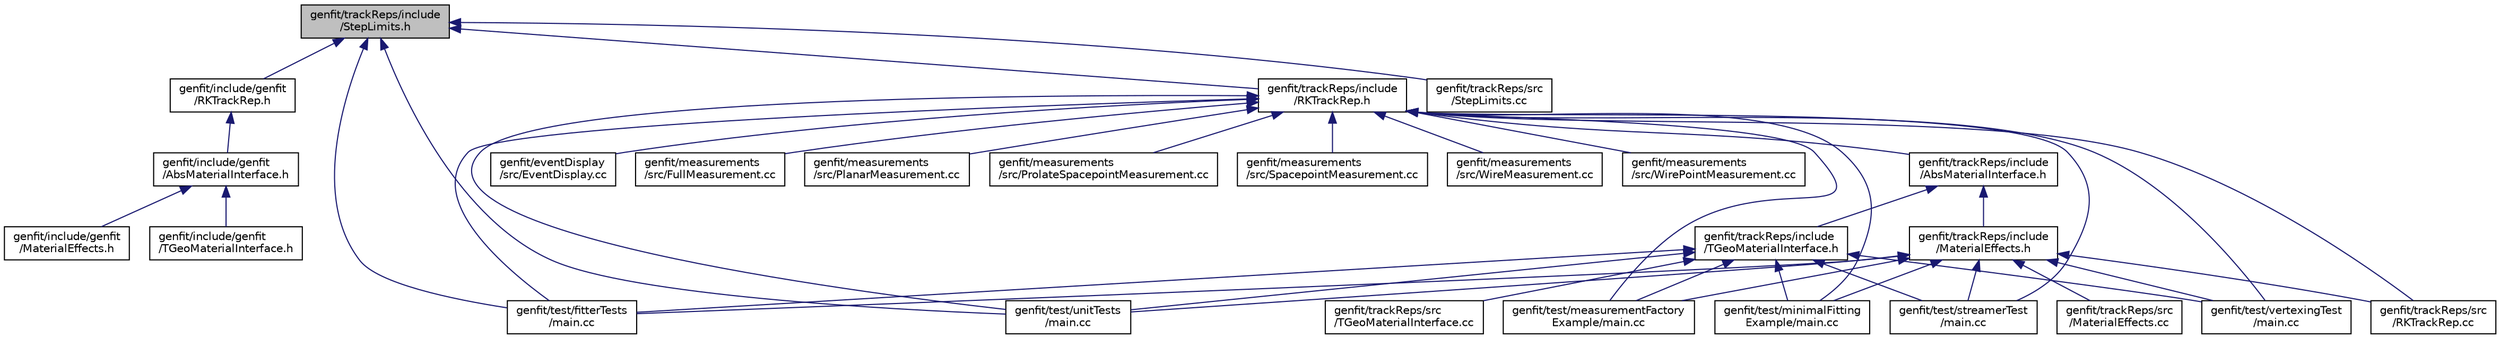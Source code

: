 digraph "genfit/trackReps/include/StepLimits.h"
{
 // LATEX_PDF_SIZE
  edge [fontname="Helvetica",fontsize="10",labelfontname="Helvetica",labelfontsize="10"];
  node [fontname="Helvetica",fontsize="10",shape=record];
  Node1 [label="genfit/trackReps/include\l/StepLimits.h",height=0.2,width=0.4,color="black", fillcolor="grey75", style="filled", fontcolor="black",tooltip=" "];
  Node1 -> Node2 [dir="back",color="midnightblue",fontsize="10",style="solid",fontname="Helvetica"];
  Node2 [label="genfit/include/genfit\l/RKTrackRep.h",height=0.2,width=0.4,color="black", fillcolor="white", style="filled",URL="$include_2genfit_2RKTrackRep_8h.html",tooltip=" "];
  Node2 -> Node3 [dir="back",color="midnightblue",fontsize="10",style="solid",fontname="Helvetica"];
  Node3 [label="genfit/include/genfit\l/AbsMaterialInterface.h",height=0.2,width=0.4,color="black", fillcolor="white", style="filled",URL="$include_2genfit_2AbsMaterialInterface_8h.html",tooltip=" "];
  Node3 -> Node4 [dir="back",color="midnightblue",fontsize="10",style="solid",fontname="Helvetica"];
  Node4 [label="genfit/include/genfit\l/MaterialEffects.h",height=0.2,width=0.4,color="black", fillcolor="white", style="filled",URL="$include_2genfit_2MaterialEffects_8h.html",tooltip=" "];
  Node3 -> Node5 [dir="back",color="midnightblue",fontsize="10",style="solid",fontname="Helvetica"];
  Node5 [label="genfit/include/genfit\l/TGeoMaterialInterface.h",height=0.2,width=0.4,color="black", fillcolor="white", style="filled",URL="$include_2genfit_2TGeoMaterialInterface_8h.html",tooltip=" "];
  Node1 -> Node6 [dir="back",color="midnightblue",fontsize="10",style="solid",fontname="Helvetica"];
  Node6 [label="genfit/test/fitterTests\l/main.cc",height=0.2,width=0.4,color="black", fillcolor="white", style="filled",URL="$fitterTests_2main_8cc.html",tooltip=" "];
  Node1 -> Node7 [dir="back",color="midnightblue",fontsize="10",style="solid",fontname="Helvetica"];
  Node7 [label="genfit/test/unitTests\l/main.cc",height=0.2,width=0.4,color="black", fillcolor="white", style="filled",URL="$unitTests_2main_8cc.html",tooltip=" "];
  Node1 -> Node8 [dir="back",color="midnightblue",fontsize="10",style="solid",fontname="Helvetica"];
  Node8 [label="genfit/trackReps/include\l/RKTrackRep.h",height=0.2,width=0.4,color="black", fillcolor="white", style="filled",URL="$trackReps_2include_2RKTrackRep_8h.html",tooltip=" "];
  Node8 -> Node9 [dir="back",color="midnightblue",fontsize="10",style="solid",fontname="Helvetica"];
  Node9 [label="genfit/eventDisplay\l/src/EventDisplay.cc",height=0.2,width=0.4,color="black", fillcolor="white", style="filled",URL="$EventDisplay_8cc.html",tooltip=" "];
  Node8 -> Node10 [dir="back",color="midnightblue",fontsize="10",style="solid",fontname="Helvetica"];
  Node10 [label="genfit/measurements\l/src/FullMeasurement.cc",height=0.2,width=0.4,color="black", fillcolor="white", style="filled",URL="$FullMeasurement_8cc.html",tooltip=" "];
  Node8 -> Node11 [dir="back",color="midnightblue",fontsize="10",style="solid",fontname="Helvetica"];
  Node11 [label="genfit/measurements\l/src/PlanarMeasurement.cc",height=0.2,width=0.4,color="black", fillcolor="white", style="filled",URL="$PlanarMeasurement_8cc.html",tooltip=" "];
  Node8 -> Node12 [dir="back",color="midnightblue",fontsize="10",style="solid",fontname="Helvetica"];
  Node12 [label="genfit/measurements\l/src/ProlateSpacepointMeasurement.cc",height=0.2,width=0.4,color="black", fillcolor="white", style="filled",URL="$ProlateSpacepointMeasurement_8cc.html",tooltip=" "];
  Node8 -> Node13 [dir="back",color="midnightblue",fontsize="10",style="solid",fontname="Helvetica"];
  Node13 [label="genfit/measurements\l/src/SpacepointMeasurement.cc",height=0.2,width=0.4,color="black", fillcolor="white", style="filled",URL="$SpacepointMeasurement_8cc.html",tooltip=" "];
  Node8 -> Node14 [dir="back",color="midnightblue",fontsize="10",style="solid",fontname="Helvetica"];
  Node14 [label="genfit/measurements\l/src/WireMeasurement.cc",height=0.2,width=0.4,color="black", fillcolor="white", style="filled",URL="$WireMeasurement_8cc.html",tooltip=" "];
  Node8 -> Node15 [dir="back",color="midnightblue",fontsize="10",style="solid",fontname="Helvetica"];
  Node15 [label="genfit/measurements\l/src/WirePointMeasurement.cc",height=0.2,width=0.4,color="black", fillcolor="white", style="filled",URL="$WirePointMeasurement_8cc.html",tooltip=" "];
  Node8 -> Node6 [dir="back",color="midnightblue",fontsize="10",style="solid",fontname="Helvetica"];
  Node8 -> Node16 [dir="back",color="midnightblue",fontsize="10",style="solid",fontname="Helvetica"];
  Node16 [label="genfit/test/measurementFactory\lExample/main.cc",height=0.2,width=0.4,color="black", fillcolor="white", style="filled",URL="$measurementFactoryExample_2main_8cc.html",tooltip=" "];
  Node8 -> Node17 [dir="back",color="midnightblue",fontsize="10",style="solid",fontname="Helvetica"];
  Node17 [label="genfit/test/minimalFitting\lExample/main.cc",height=0.2,width=0.4,color="black", fillcolor="white", style="filled",URL="$minimalFittingExample_2main_8cc.html",tooltip=" "];
  Node8 -> Node18 [dir="back",color="midnightblue",fontsize="10",style="solid",fontname="Helvetica"];
  Node18 [label="genfit/test/streamerTest\l/main.cc",height=0.2,width=0.4,color="black", fillcolor="white", style="filled",URL="$streamerTest_2main_8cc.html",tooltip=" "];
  Node8 -> Node7 [dir="back",color="midnightblue",fontsize="10",style="solid",fontname="Helvetica"];
  Node8 -> Node19 [dir="back",color="midnightblue",fontsize="10",style="solid",fontname="Helvetica"];
  Node19 [label="genfit/test/vertexingTest\l/main.cc",height=0.2,width=0.4,color="black", fillcolor="white", style="filled",URL="$vertexingTest_2main_8cc.html",tooltip=" "];
  Node8 -> Node20 [dir="back",color="midnightblue",fontsize="10",style="solid",fontname="Helvetica"];
  Node20 [label="genfit/trackReps/include\l/AbsMaterialInterface.h",height=0.2,width=0.4,color="black", fillcolor="white", style="filled",URL="$trackReps_2include_2AbsMaterialInterface_8h.html",tooltip=" "];
  Node20 -> Node21 [dir="back",color="midnightblue",fontsize="10",style="solid",fontname="Helvetica"];
  Node21 [label="genfit/trackReps/include\l/MaterialEffects.h",height=0.2,width=0.4,color="black", fillcolor="white", style="filled",URL="$trackReps_2include_2MaterialEffects_8h.html",tooltip=" "];
  Node21 -> Node6 [dir="back",color="midnightblue",fontsize="10",style="solid",fontname="Helvetica"];
  Node21 -> Node16 [dir="back",color="midnightblue",fontsize="10",style="solid",fontname="Helvetica"];
  Node21 -> Node17 [dir="back",color="midnightblue",fontsize="10",style="solid",fontname="Helvetica"];
  Node21 -> Node18 [dir="back",color="midnightblue",fontsize="10",style="solid",fontname="Helvetica"];
  Node21 -> Node7 [dir="back",color="midnightblue",fontsize="10",style="solid",fontname="Helvetica"];
  Node21 -> Node19 [dir="back",color="midnightblue",fontsize="10",style="solid",fontname="Helvetica"];
  Node21 -> Node22 [dir="back",color="midnightblue",fontsize="10",style="solid",fontname="Helvetica"];
  Node22 [label="genfit/trackReps/src\l/MaterialEffects.cc",height=0.2,width=0.4,color="black", fillcolor="white", style="filled",URL="$MaterialEffects_8cc.html",tooltip=" "];
  Node21 -> Node23 [dir="back",color="midnightblue",fontsize="10",style="solid",fontname="Helvetica"];
  Node23 [label="genfit/trackReps/src\l/RKTrackRep.cc",height=0.2,width=0.4,color="black", fillcolor="white", style="filled",URL="$RKTrackRep_8cc.html",tooltip=" "];
  Node20 -> Node24 [dir="back",color="midnightblue",fontsize="10",style="solid",fontname="Helvetica"];
  Node24 [label="genfit/trackReps/include\l/TGeoMaterialInterface.h",height=0.2,width=0.4,color="black", fillcolor="white", style="filled",URL="$trackReps_2include_2TGeoMaterialInterface_8h.html",tooltip=" "];
  Node24 -> Node6 [dir="back",color="midnightblue",fontsize="10",style="solid",fontname="Helvetica"];
  Node24 -> Node16 [dir="back",color="midnightblue",fontsize="10",style="solid",fontname="Helvetica"];
  Node24 -> Node17 [dir="back",color="midnightblue",fontsize="10",style="solid",fontname="Helvetica"];
  Node24 -> Node18 [dir="back",color="midnightblue",fontsize="10",style="solid",fontname="Helvetica"];
  Node24 -> Node7 [dir="back",color="midnightblue",fontsize="10",style="solid",fontname="Helvetica"];
  Node24 -> Node19 [dir="back",color="midnightblue",fontsize="10",style="solid",fontname="Helvetica"];
  Node24 -> Node25 [dir="back",color="midnightblue",fontsize="10",style="solid",fontname="Helvetica"];
  Node25 [label="genfit/trackReps/src\l/TGeoMaterialInterface.cc",height=0.2,width=0.4,color="black", fillcolor="white", style="filled",URL="$TGeoMaterialInterface_8cc.html",tooltip=" "];
  Node8 -> Node23 [dir="back",color="midnightblue",fontsize="10",style="solid",fontname="Helvetica"];
  Node1 -> Node26 [dir="back",color="midnightblue",fontsize="10",style="solid",fontname="Helvetica"];
  Node26 [label="genfit/trackReps/src\l/StepLimits.cc",height=0.2,width=0.4,color="black", fillcolor="white", style="filled",URL="$StepLimits_8cc.html",tooltip=" "];
}
